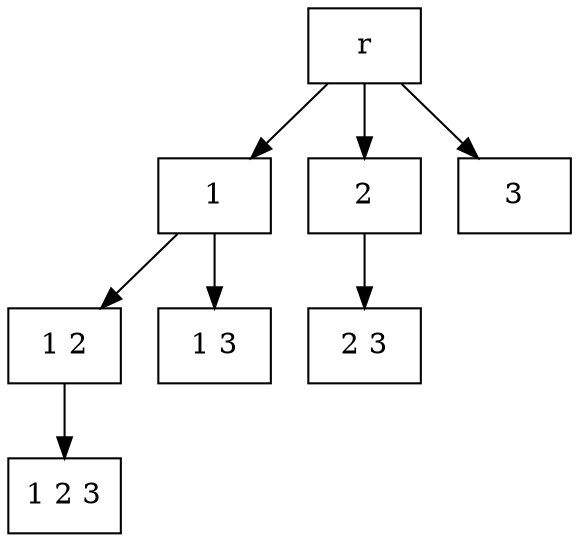 digraph powersetSimple {
  node[shape="rectangle"]
  rankdir=TB;

  r -> 1
  r -> 2
  r -> 3
  1 -> "1 2"
  1 -> "1 3"
  2 -> "2 3"
  "1 2" -> "1 2 3"
}
